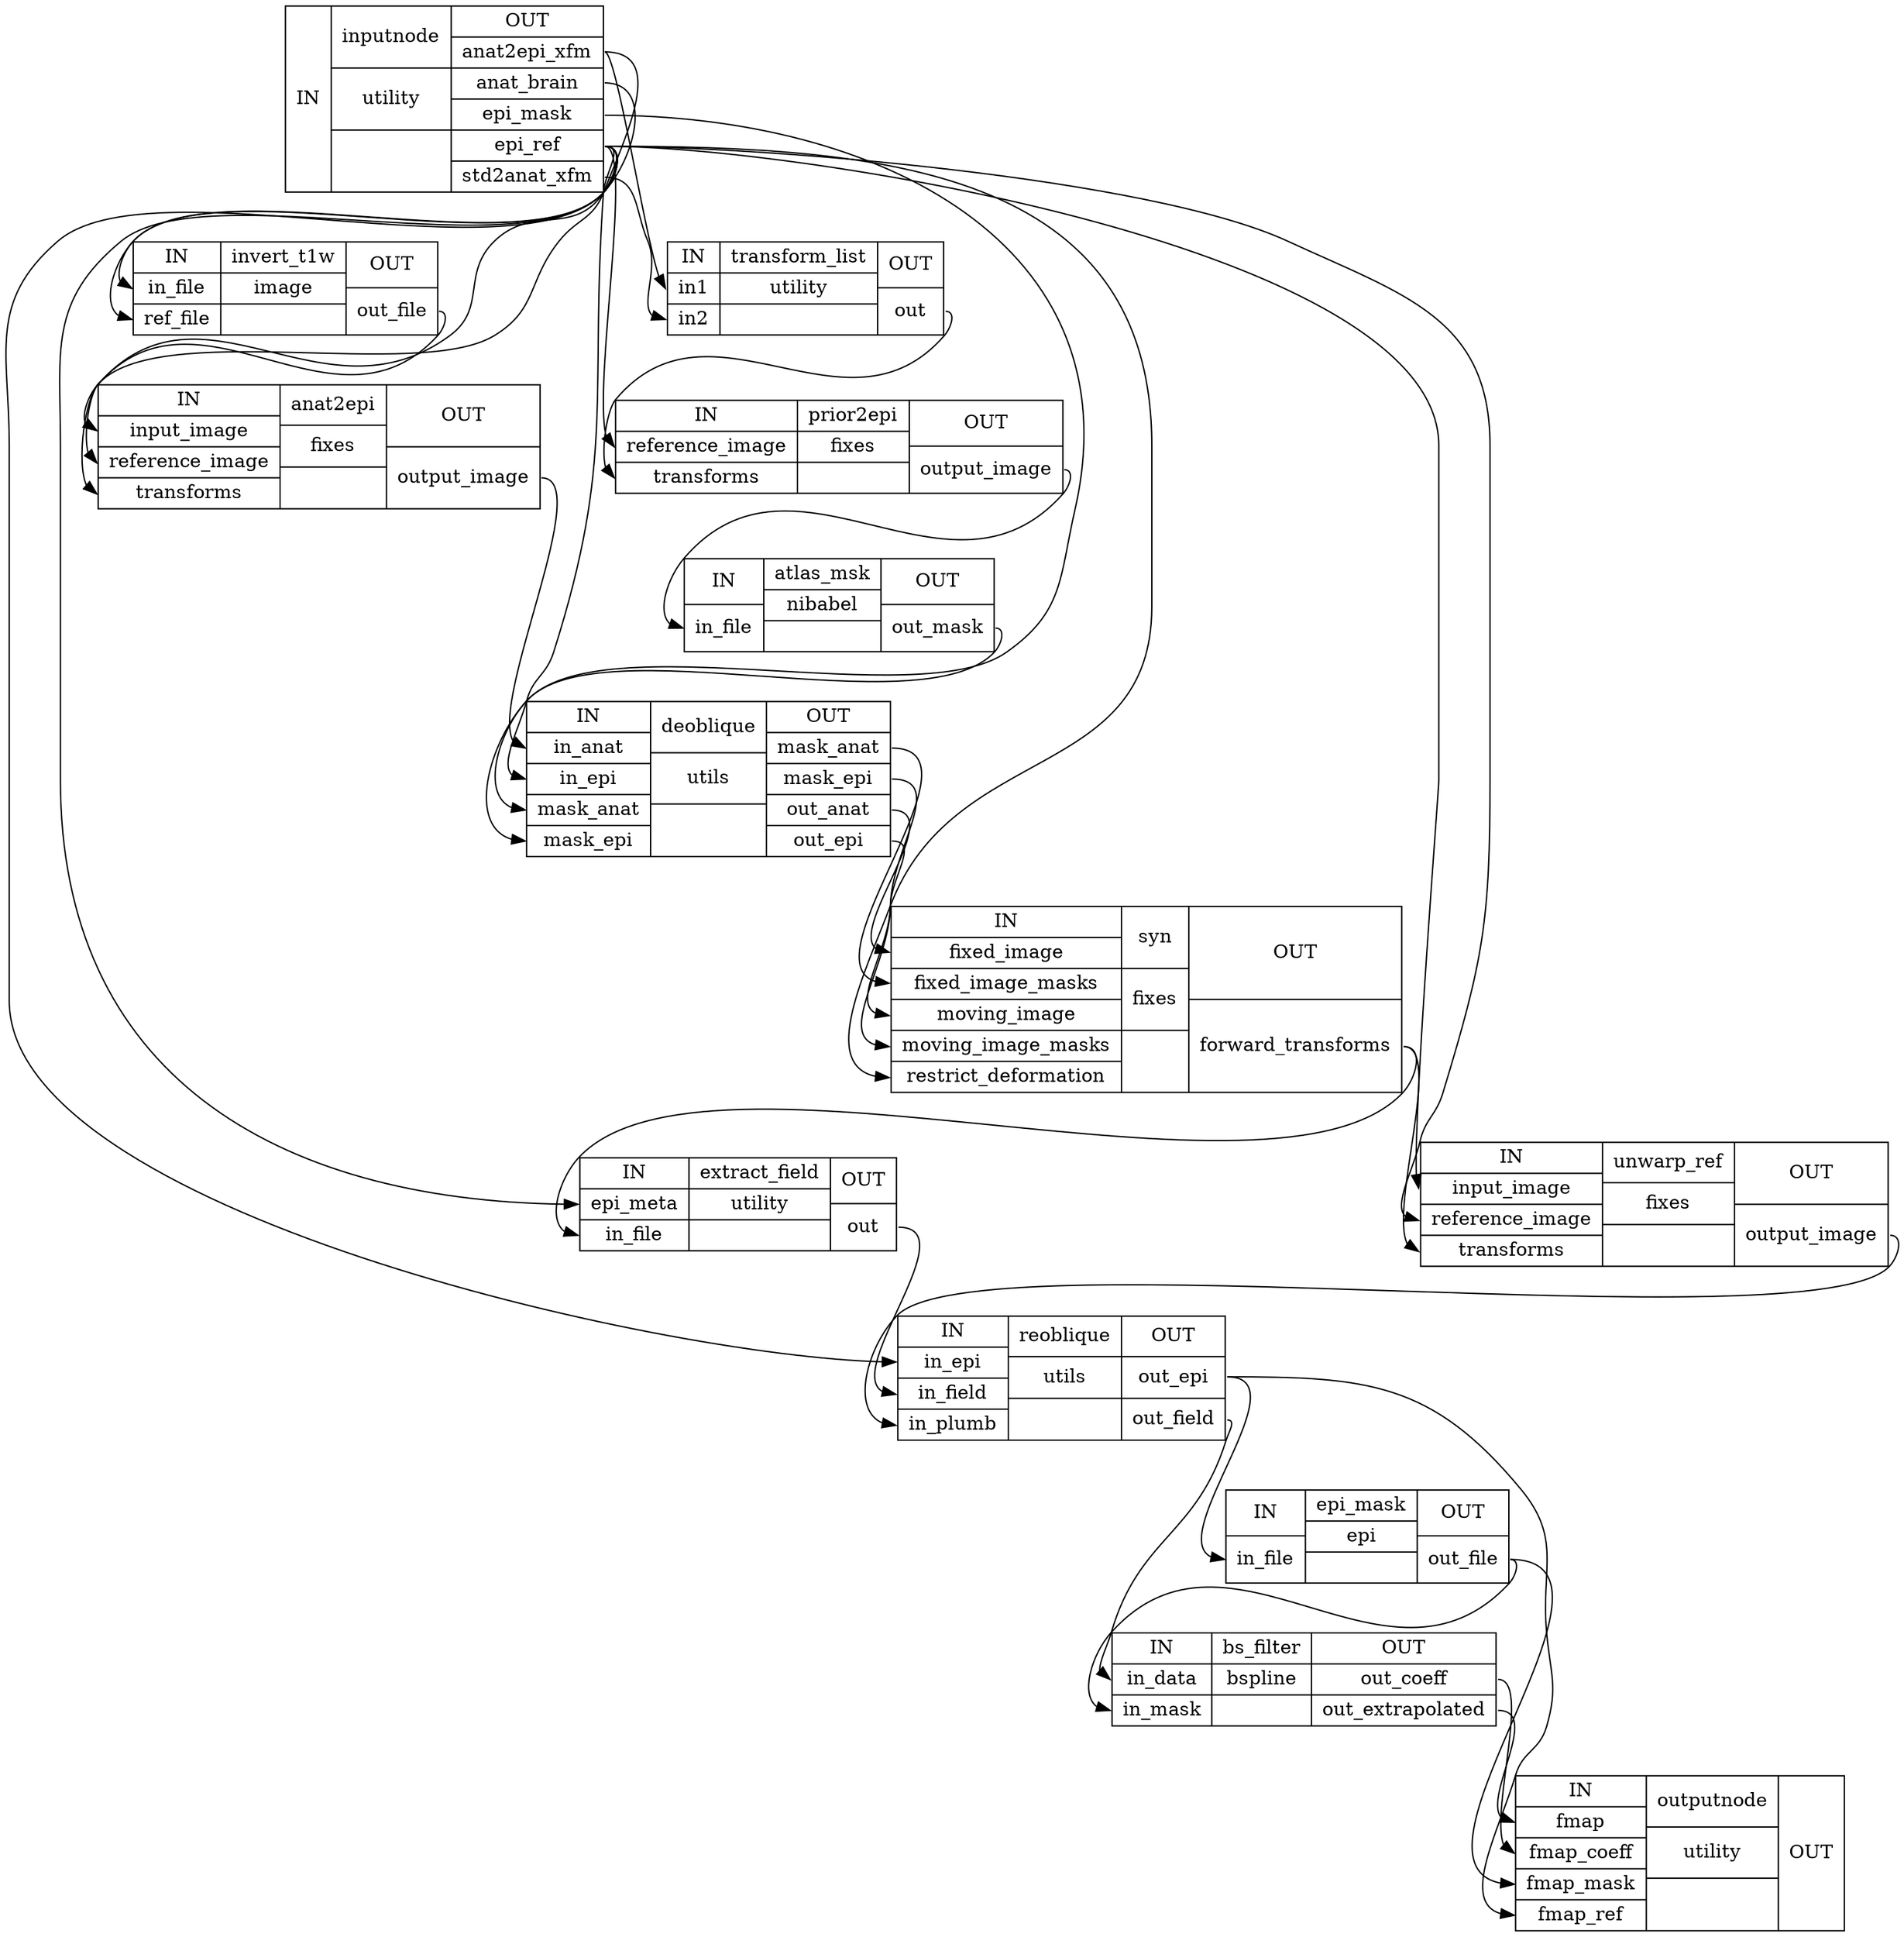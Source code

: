digraph structs {
node [shape=record];
syn_sdc_wfinputnode [label="{IN}|{ inputnode | utility |  }|{OUT|<outanat2epixfm> anat2epi_xfm|<outanatbrain> anat_brain|<outepimask> epi_mask|<outepiref> epi_ref|<outstd2anatxfm> std2anat_xfm}"];
syn_sdc_wfinvert_t1w [label="{IN|<ininfile> in_file|<inreffile> ref_file}|{ invert_t1w | image |  }|{OUT|<outoutfile> out_file}"];
syn_sdc_wfanat2epi [label="{IN|<ininputimage> input_image|<inreferenceimage> reference_image|<intransforms> transforms}|{ anat2epi | fixes |  }|{OUT|<outoutputimage> output_image}"];
syn_sdc_wftransform_list [label="{IN|<inin1> in1|<inin2> in2}|{ transform_list | utility |  }|{OUT|<outout> out}"];
syn_sdc_wfprior2epi [label="{IN|<inreferenceimage> reference_image|<intransforms> transforms}|{ prior2epi | fixes |  }|{OUT|<outoutputimage> output_image}"];
syn_sdc_wfatlas_msk [label="{IN|<ininfile> in_file}|{ atlas_msk | nibabel |  }|{OUT|<outoutmask> out_mask}"];
syn_sdc_wfdeoblique [label="{IN|<ininanat> in_anat|<ininepi> in_epi|<inmaskanat> mask_anat|<inmaskepi> mask_epi}|{ deoblique | utils |  }|{OUT|<outmaskanat> mask_anat|<outmaskepi> mask_epi|<outoutanat> out_anat|<outoutepi> out_epi}"];
syn_sdc_wfsyn [label="{IN|<infixedimage> fixed_image|<infixedimagemasks> fixed_image_masks|<inmovingimage> moving_image|<inmovingimagemasks> moving_image_masks|<inrestrictdeformation> restrict_deformation}|{ syn | fixes |  }|{OUT|<outforwardtransforms> forward_transforms}"];
syn_sdc_wfunwarp_ref [label="{IN|<ininputimage> input_image|<inreferenceimage> reference_image|<intransforms> transforms}|{ unwarp_ref | fixes |  }|{OUT|<outoutputimage> output_image}"];
syn_sdc_wfextract_field [label="{IN|<inepimeta> epi_meta|<ininfile> in_file}|{ extract_field | utility |  }|{OUT|<outout> out}"];
syn_sdc_wfreoblique [label="{IN|<ininepi> in_epi|<ininfield> in_field|<ininplumb> in_plumb}|{ reoblique | utils |  }|{OUT|<outoutepi> out_epi|<outoutfield> out_field}"];
syn_sdc_wfepi_mask [label="{IN|<ininfile> in_file}|{ epi_mask | epi |  }|{OUT|<outoutfile> out_file}"];
syn_sdc_wfbs_filter [label="{IN|<inindata> in_data|<ininmask> in_mask}|{ bs_filter | bspline |  }|{OUT|<outoutcoeff> out_coeff|<outoutextrapolated> out_extrapolated}"];
syn_sdc_wfoutputnode [label="{IN|<infmap> fmap|<infmapcoeff> fmap_coeff|<infmapmask> fmap_mask|<infmapref> fmap_ref}|{ outputnode | utility |  }|{OUT}"];
syn_sdc_wfanat2epi:outoutputimage:e -> syn_sdc_wfdeoblique:ininanat:w;
syn_sdc_wfatlas_msk:outoutmask:e -> syn_sdc_wfdeoblique:inmaskanat:w;
syn_sdc_wfbs_filter:outoutcoeff:e -> syn_sdc_wfoutputnode:infmapcoeff:w;
syn_sdc_wfbs_filter:outoutextrapolated:e -> syn_sdc_wfoutputnode:infmap:w;
syn_sdc_wfdeoblique:outmaskanat:e -> syn_sdc_wfsyn:infixedimagemasks:w;
syn_sdc_wfdeoblique:outmaskepi:e -> syn_sdc_wfsyn:inmovingimagemasks:w;
syn_sdc_wfdeoblique:outoutanat:e -> syn_sdc_wfsyn:infixedimage:w;
syn_sdc_wfdeoblique:outoutepi:e -> syn_sdc_wfsyn:inmovingimage:w;
syn_sdc_wfepi_mask:outoutfile:e -> syn_sdc_wfbs_filter:ininmask:w;
syn_sdc_wfepi_mask:outoutfile:e -> syn_sdc_wfoutputnode:infmapmask:w;
syn_sdc_wfextract_field:outout:e -> syn_sdc_wfreoblique:ininfield:w;
syn_sdc_wfinputnode:outanat2epixfm:e -> syn_sdc_wfanat2epi:intransforms:w;
syn_sdc_wfinputnode:outanat2epixfm:e -> syn_sdc_wftransform_list:inin1:w;
syn_sdc_wfinputnode:outanatbrain:e -> syn_sdc_wfinvert_t1w:ininfile:w;
syn_sdc_wfinputnode:outepimask:e -> syn_sdc_wfdeoblique:inmaskepi:w;
syn_sdc_wfinputnode:outepiref:e -> syn_sdc_wfanat2epi:inreferenceimage:w;
syn_sdc_wfinputnode:outepiref:e -> syn_sdc_wfdeoblique:ininepi:w;
syn_sdc_wfinputnode:outepiref:e -> syn_sdc_wfextract_field:inepimeta:w;
syn_sdc_wfinputnode:outepiref:e -> syn_sdc_wfinvert_t1w:inreffile:w;
syn_sdc_wfinputnode:outepiref:e -> syn_sdc_wfprior2epi:inreferenceimage:w;
syn_sdc_wfinputnode:outepiref:e -> syn_sdc_wfreoblique:ininepi:w;
syn_sdc_wfinputnode:outepiref:e -> syn_sdc_wfsyn:inrestrictdeformation:w;
syn_sdc_wfinputnode:outepiref:e -> syn_sdc_wfunwarp_ref:ininputimage:w;
syn_sdc_wfinputnode:outepiref:e -> syn_sdc_wfunwarp_ref:inreferenceimage:w;
syn_sdc_wfinputnode:outstd2anatxfm:e -> syn_sdc_wftransform_list:inin2:w;
syn_sdc_wfinvert_t1w:outoutfile:e -> syn_sdc_wfanat2epi:ininputimage:w;
syn_sdc_wfprior2epi:outoutputimage:e -> syn_sdc_wfatlas_msk:ininfile:w;
syn_sdc_wfreoblique:outoutepi:e -> syn_sdc_wfepi_mask:ininfile:w;
syn_sdc_wfreoblique:outoutepi:e -> syn_sdc_wfoutputnode:infmapref:w;
syn_sdc_wfreoblique:outoutfield:e -> syn_sdc_wfbs_filter:inindata:w;
syn_sdc_wfsyn:outforwardtransforms:e -> syn_sdc_wfextract_field:ininfile:w;
syn_sdc_wfsyn:outforwardtransforms:e -> syn_sdc_wfunwarp_ref:intransforms:w;
syn_sdc_wftransform_list:outout:e -> syn_sdc_wfprior2epi:intransforms:w;
syn_sdc_wfunwarp_ref:outoutputimage:e -> syn_sdc_wfreoblique:ininplumb:w;
}